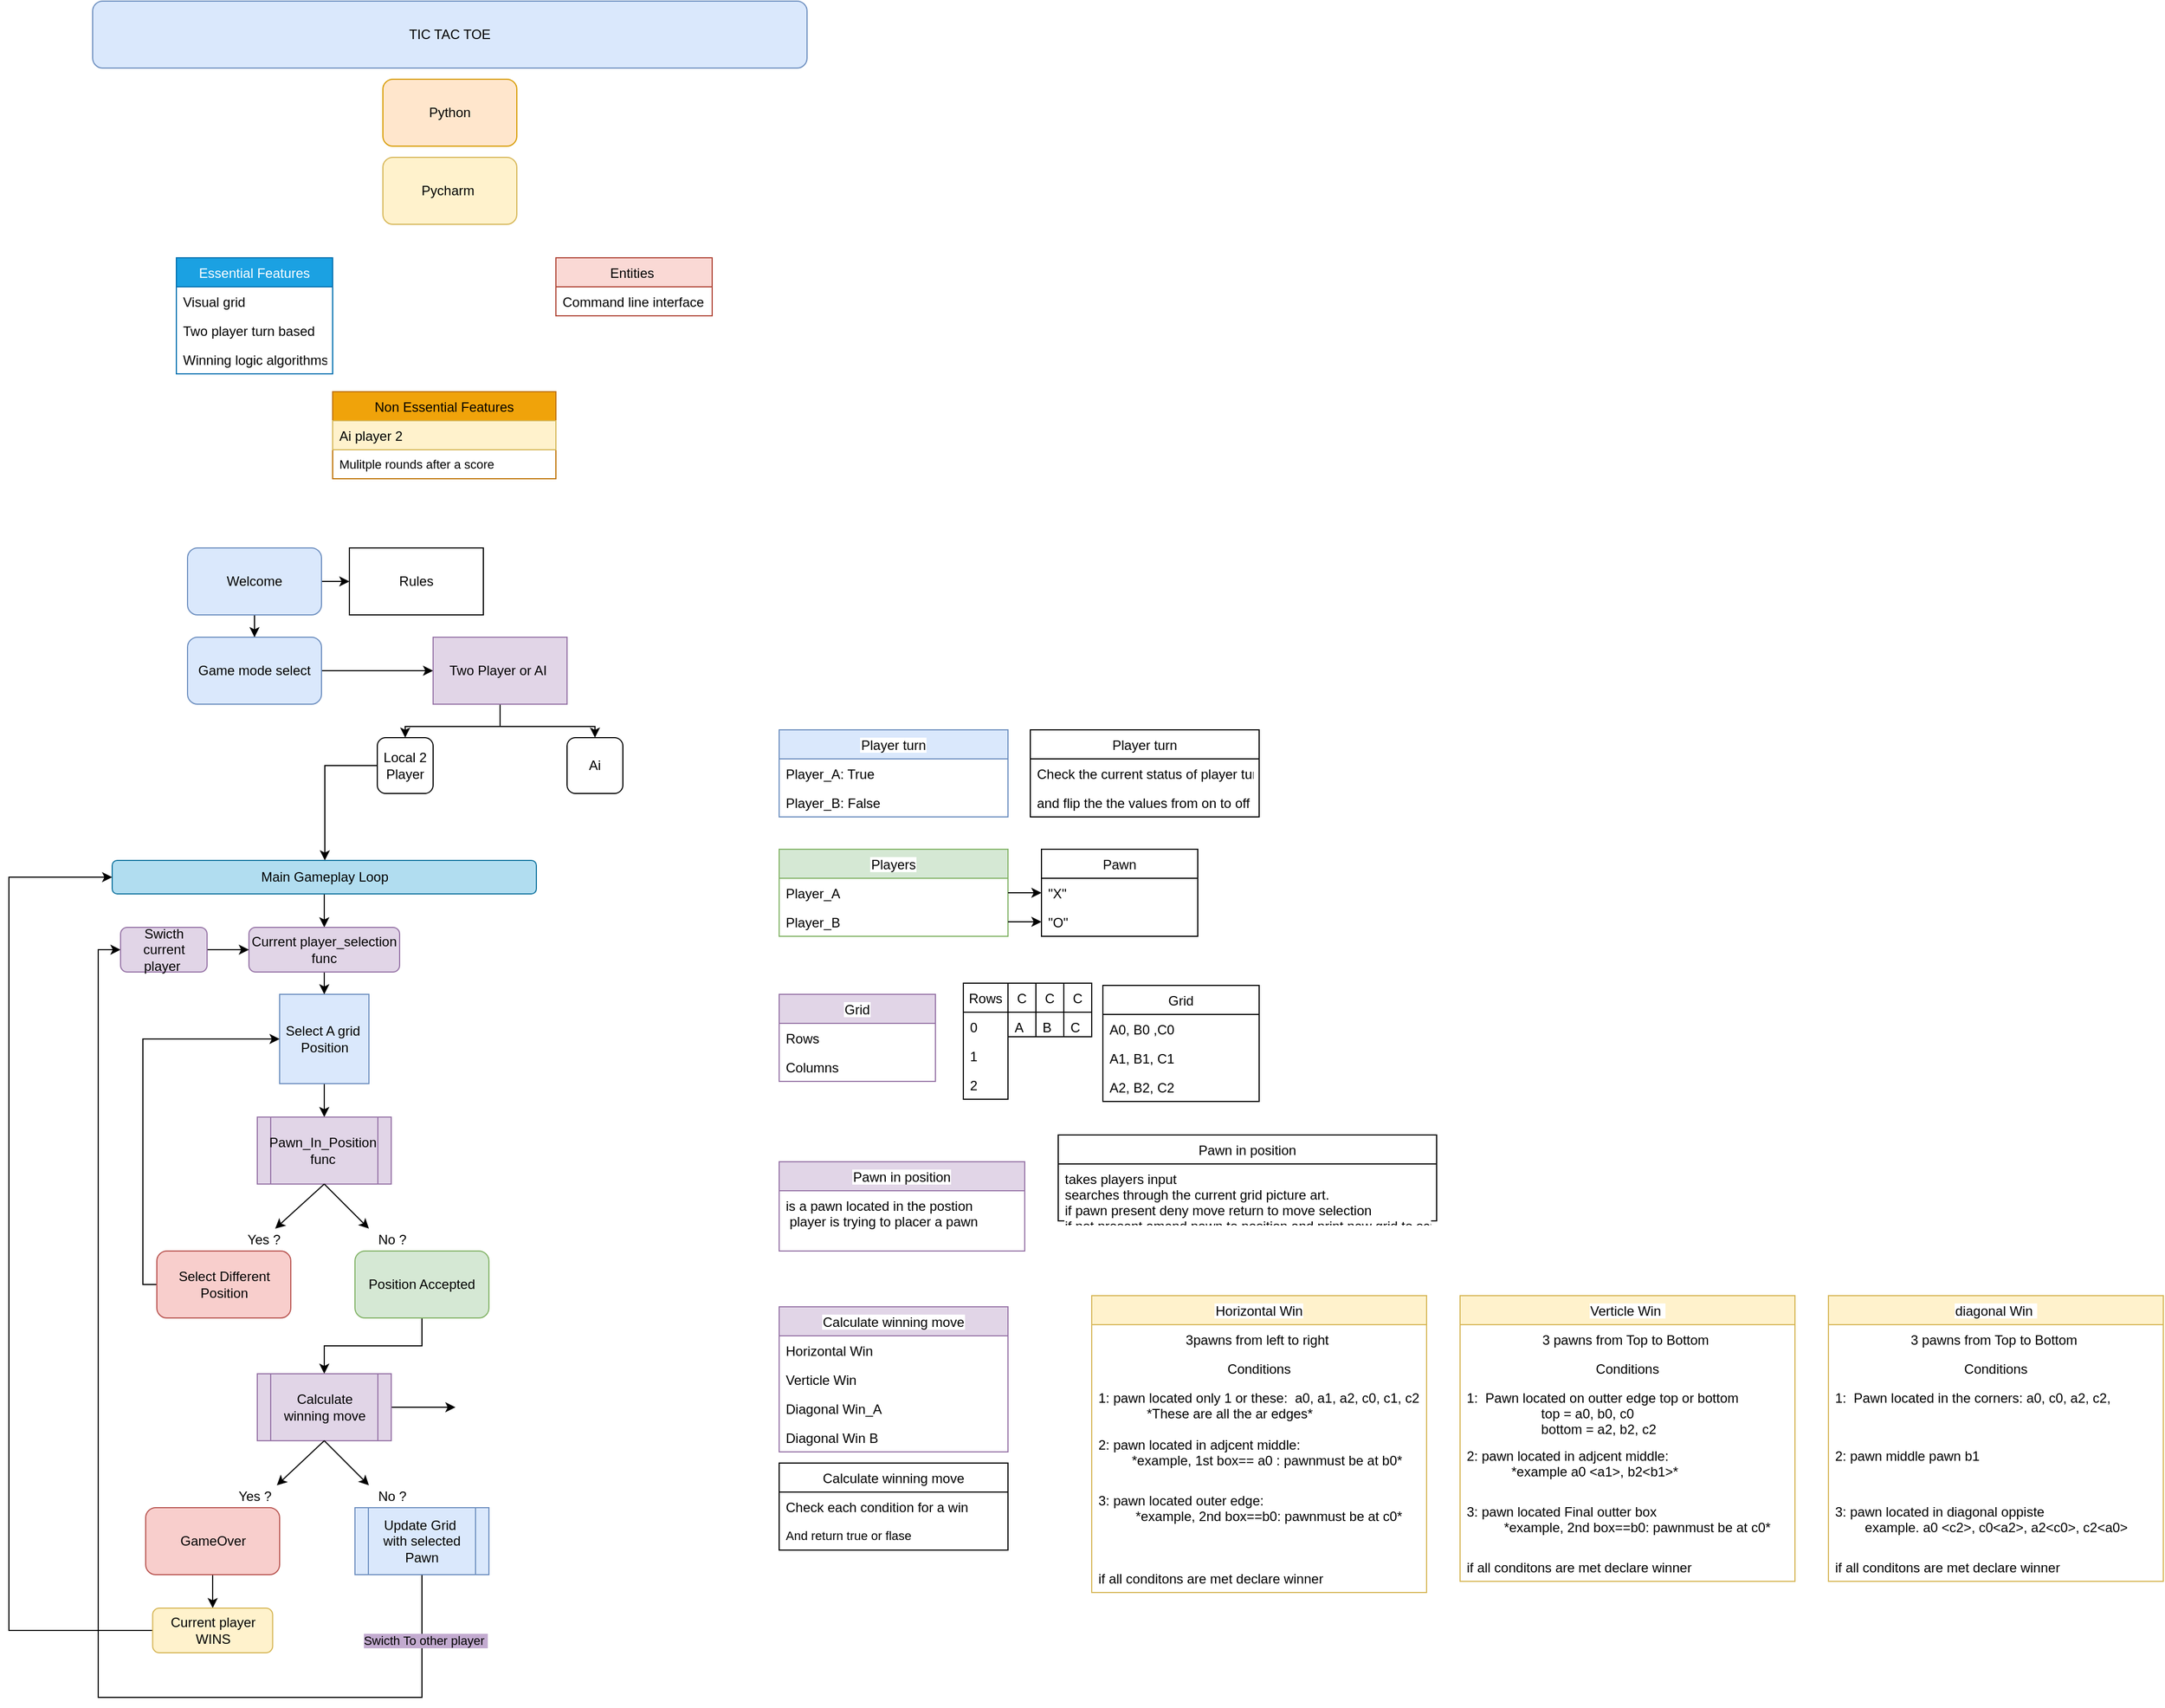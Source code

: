 <mxfile version="15.2.5" type="device"><diagram id="BJKGVLFKEWLdJYAg8qBU" name="Page-1"><mxGraphModel dx="1322" dy="790" grid="1" gridSize="11" guides="1" tooltips="1" connect="1" arrows="1" fold="1" page="1" pageScale="1" pageWidth="850" pageHeight="1100" math="0" shadow="0"><root><mxCell id="0"/><mxCell id="1" parent="0"/><mxCell id="srUvxH4LBiuDqxivQmjD-2" value="TIC TAC TOE" style="rounded=1;whiteSpace=wrap;html=1;fillColor=#dae8fc;strokeColor=#6c8ebf;" vertex="1" parent="1"><mxGeometry x="105" y="40" width="640" height="60" as="geometry"/></mxCell><mxCell id="srUvxH4LBiuDqxivQmjD-3" value="Python" style="rounded=1;whiteSpace=wrap;html=1;fillColor=#ffe6cc;strokeColor=#d79b00;" vertex="1" parent="1"><mxGeometry x="365" y="110" width="120" height="60" as="geometry"/></mxCell><mxCell id="srUvxH4LBiuDqxivQmjD-4" value="Pycharm&amp;nbsp;" style="rounded=1;whiteSpace=wrap;html=1;fillColor=#fff2cc;strokeColor=#d6b656;" vertex="1" parent="1"><mxGeometry x="365" y="180" width="120" height="60" as="geometry"/></mxCell><mxCell id="srUvxH4LBiuDqxivQmjD-5" value="Essential Features" style="swimlane;fontStyle=0;childLayout=stackLayout;horizontal=1;startSize=26;horizontalStack=0;resizeParent=1;resizeParentMax=0;resizeLast=0;collapsible=1;marginBottom=0;fillColor=#1ba1e2;strokeColor=#006EAF;fontColor=#ffffff;" vertex="1" parent="1"><mxGeometry x="180" y="270" width="140" height="104" as="geometry"/></mxCell><mxCell id="srUvxH4LBiuDqxivQmjD-6" value="Visual grid " style="text;align=left;verticalAlign=top;spacingLeft=4;spacingRight=4;overflow=hidden;rotatable=0;points=[[0,0.5],[1,0.5]];portConstraint=eastwest;" vertex="1" parent="srUvxH4LBiuDqxivQmjD-5"><mxGeometry y="26" width="140" height="26" as="geometry"/></mxCell><mxCell id="srUvxH4LBiuDqxivQmjD-7" value="Two player turn based &#10;" style="text;align=left;verticalAlign=top;spacingLeft=4;spacingRight=4;overflow=hidden;rotatable=0;points=[[0,0.5],[1,0.5]];portConstraint=eastwest;" vertex="1" parent="srUvxH4LBiuDqxivQmjD-5"><mxGeometry y="52" width="140" height="26" as="geometry"/></mxCell><mxCell id="srUvxH4LBiuDqxivQmjD-8" value="Winning logic algorithms " style="text;align=left;verticalAlign=top;spacingLeft=4;spacingRight=4;overflow=hidden;rotatable=0;points=[[0,0.5],[1,0.5]];portConstraint=eastwest;" vertex="1" parent="srUvxH4LBiuDqxivQmjD-5"><mxGeometry y="78" width="140" height="26" as="geometry"/></mxCell><mxCell id="srUvxH4LBiuDqxivQmjD-9" value="Entities " style="swimlane;fontStyle=0;childLayout=stackLayout;horizontal=1;startSize=26;horizontalStack=0;resizeParent=1;resizeParentMax=0;resizeLast=0;collapsible=1;marginBottom=0;fillColor=#fad9d5;strokeColor=#ae4132;" vertex="1" parent="1"><mxGeometry x="520" y="270" width="140" height="52" as="geometry"/></mxCell><mxCell id="srUvxH4LBiuDqxivQmjD-10" value="Command line interface" style="text;align=left;verticalAlign=top;spacingLeft=4;spacingRight=4;overflow=hidden;rotatable=0;points=[[0,0.5],[1,0.5]];portConstraint=eastwest;" vertex="1" parent="srUvxH4LBiuDqxivQmjD-9"><mxGeometry y="26" width="140" height="26" as="geometry"/></mxCell><mxCell id="srUvxH4LBiuDqxivQmjD-13" value="Non Essential Features" style="swimlane;fontStyle=0;childLayout=stackLayout;horizontal=1;startSize=26;horizontalStack=0;resizeParent=1;resizeParentMax=0;resizeLast=0;collapsible=1;marginBottom=0;fillColor=#f0a30a;strokeColor=#BD7000;fontColor=#000000;" vertex="1" parent="1"><mxGeometry x="320" y="390" width="200" height="78" as="geometry"/></mxCell><mxCell id="srUvxH4LBiuDqxivQmjD-14" value="Ai player 2" style="text;strokeColor=#d6b656;fillColor=#fff2cc;align=left;verticalAlign=top;spacingLeft=4;spacingRight=4;overflow=hidden;rotatable=0;points=[[0,0.5],[1,0.5]];portConstraint=eastwest;" vertex="1" parent="srUvxH4LBiuDqxivQmjD-13"><mxGeometry y="26" width="200" height="26" as="geometry"/></mxCell><mxCell id="srUvxH4LBiuDqxivQmjD-171" value="Mulitple rounds after a score " style="text;strokeColor=none;fillColor=none;align=left;verticalAlign=top;spacingLeft=4;spacingRight=4;overflow=hidden;rotatable=0;points=[[0,0.5],[1,0.5]];portConstraint=eastwest;labelBackgroundColor=#FFFFFF;fontSize=11;" vertex="1" parent="srUvxH4LBiuDqxivQmjD-13"><mxGeometry y="52" width="200" height="26" as="geometry"/></mxCell><mxCell id="srUvxH4LBiuDqxivQmjD-21" style="edgeStyle=orthogonalEdgeStyle;rounded=0;orthogonalLoop=1;jettySize=auto;html=1;exitX=1;exitY=0.5;exitDx=0;exitDy=0;" edge="1" parent="1" source="srUvxH4LBiuDqxivQmjD-17" target="srUvxH4LBiuDqxivQmjD-20"><mxGeometry relative="1" as="geometry"/></mxCell><mxCell id="srUvxH4LBiuDqxivQmjD-25" style="edgeStyle=orthogonalEdgeStyle;rounded=0;orthogonalLoop=1;jettySize=auto;html=1;entryX=0.5;entryY=0;entryDx=0;entryDy=0;" edge="1" parent="1" source="srUvxH4LBiuDqxivQmjD-17" target="srUvxH4LBiuDqxivQmjD-22"><mxGeometry relative="1" as="geometry"/></mxCell><mxCell id="srUvxH4LBiuDqxivQmjD-17" value="Welcome" style="rounded=1;whiteSpace=wrap;html=1;fillColor=#dae8fc;strokeColor=#6c8ebf;" vertex="1" parent="1"><mxGeometry x="190" y="530" width="120" height="60" as="geometry"/></mxCell><mxCell id="srUvxH4LBiuDqxivQmjD-20" value="Rules" style="rounded=0;whiteSpace=wrap;html=1;" vertex="1" parent="1"><mxGeometry x="335" y="530" width="120" height="60" as="geometry"/></mxCell><mxCell id="srUvxH4LBiuDqxivQmjD-24" style="edgeStyle=orthogonalEdgeStyle;rounded=0;orthogonalLoop=1;jettySize=auto;html=1;exitX=1;exitY=0.5;exitDx=0;exitDy=0;entryX=0;entryY=0.5;entryDx=0;entryDy=0;" edge="1" parent="1" source="srUvxH4LBiuDqxivQmjD-22" target="srUvxH4LBiuDqxivQmjD-23"><mxGeometry relative="1" as="geometry"/></mxCell><mxCell id="srUvxH4LBiuDqxivQmjD-22" value="Game mode select" style="rounded=1;whiteSpace=wrap;html=1;fillColor=#dae8fc;strokeColor=#6c8ebf;" vertex="1" parent="1"><mxGeometry x="190" y="610" width="120" height="60" as="geometry"/></mxCell><mxCell id="srUvxH4LBiuDqxivQmjD-38" style="edgeStyle=orthogonalEdgeStyle;rounded=0;orthogonalLoop=1;jettySize=auto;html=1;" edge="1" parent="1" source="srUvxH4LBiuDqxivQmjD-23" target="srUvxH4LBiuDqxivQmjD-37"><mxGeometry relative="1" as="geometry"><Array as="points"><mxPoint x="470" y="690"/><mxPoint x="385" y="690"/></Array></mxGeometry></mxCell><mxCell id="srUvxH4LBiuDqxivQmjD-39" style="edgeStyle=orthogonalEdgeStyle;rounded=0;orthogonalLoop=1;jettySize=auto;html=1;exitX=0.5;exitY=1;exitDx=0;exitDy=0;entryX=0.5;entryY=0;entryDx=0;entryDy=0;" edge="1" parent="1" source="srUvxH4LBiuDqxivQmjD-23" target="srUvxH4LBiuDqxivQmjD-32"><mxGeometry relative="1" as="geometry"><Array as="points"><mxPoint x="470" y="690"/><mxPoint x="555" y="690"/></Array></mxGeometry></mxCell><mxCell id="srUvxH4LBiuDqxivQmjD-23" value="Two Player or AI&amp;nbsp;" style="rounded=0;whiteSpace=wrap;html=1;fillColor=#e1d5e7;strokeColor=#9673a6;" vertex="1" parent="1"><mxGeometry x="410" y="610" width="120" height="60" as="geometry"/></mxCell><mxCell id="srUvxH4LBiuDqxivQmjD-32" value="Ai" style="rounded=1;whiteSpace=wrap;html=1;" vertex="1" parent="1"><mxGeometry x="530" y="700" width="50" height="50" as="geometry"/></mxCell><mxCell id="srUvxH4LBiuDqxivQmjD-74" style="edgeStyle=orthogonalEdgeStyle;rounded=0;orthogonalLoop=1;jettySize=auto;html=1;" edge="1" parent="1" source="srUvxH4LBiuDqxivQmjD-37" target="srUvxH4LBiuDqxivQmjD-41"><mxGeometry relative="1" as="geometry"><Array as="points"><mxPoint x="313" y="725"/></Array></mxGeometry></mxCell><mxCell id="srUvxH4LBiuDqxivQmjD-37" value="Local 2 Player" style="rounded=1;whiteSpace=wrap;html=1;" vertex="1" parent="1"><mxGeometry x="360" y="700" width="50" height="50" as="geometry"/></mxCell><mxCell id="srUvxH4LBiuDqxivQmjD-67" style="edgeStyle=orthogonalEdgeStyle;rounded=0;orthogonalLoop=1;jettySize=auto;html=1;" edge="1" parent="1" source="srUvxH4LBiuDqxivQmjD-41" target="srUvxH4LBiuDqxivQmjD-42"><mxGeometry relative="1" as="geometry"/></mxCell><mxCell id="srUvxH4LBiuDqxivQmjD-41" value="Main Gameplay Loop" style="rounded=1;whiteSpace=wrap;html=1;fillColor=#b1ddf0;strokeColor=#10739e;" vertex="1" parent="1"><mxGeometry x="122.5" y="810" width="380" height="30" as="geometry"/></mxCell><mxCell id="srUvxH4LBiuDqxivQmjD-44" style="edgeStyle=orthogonalEdgeStyle;rounded=0;orthogonalLoop=1;jettySize=auto;html=1;" edge="1" parent="1" source="srUvxH4LBiuDqxivQmjD-42" target="srUvxH4LBiuDqxivQmjD-43"><mxGeometry relative="1" as="geometry"/></mxCell><mxCell id="srUvxH4LBiuDqxivQmjD-42" value="Current player_selection&lt;br&gt;func" style="rounded=1;whiteSpace=wrap;html=1;fillColor=#e1d5e7;strokeColor=#9673a6;" vertex="1" parent="1"><mxGeometry x="245" y="870" width="135" height="40" as="geometry"/></mxCell><mxCell id="srUvxH4LBiuDqxivQmjD-52" style="edgeStyle=orthogonalEdgeStyle;rounded=0;orthogonalLoop=1;jettySize=auto;html=1;" edge="1" parent="1" source="srUvxH4LBiuDqxivQmjD-43" target="srUvxH4LBiuDqxivQmjD-45"><mxGeometry relative="1" as="geometry"/></mxCell><mxCell id="srUvxH4LBiuDqxivQmjD-43" value="Select A grid&amp;nbsp;&lt;br&gt;Position" style="whiteSpace=wrap;html=1;aspect=fixed;fillColor=#dae8fc;strokeColor=#6c8ebf;" vertex="1" parent="1"><mxGeometry x="272.5" y="930" width="80" height="80" as="geometry"/></mxCell><mxCell id="srUvxH4LBiuDqxivQmjD-45" value="Pawn_In_Position&amp;nbsp;&lt;br&gt;func&amp;nbsp;" style="shape=process;whiteSpace=wrap;html=1;backgroundOutline=1;fillColor=#e1d5e7;strokeColor=#9673a6;" vertex="1" parent="1"><mxGeometry x="252.5" y="1040" width="120" height="60" as="geometry"/></mxCell><mxCell id="srUvxH4LBiuDqxivQmjD-47" value="" style="endArrow=classic;html=1;exitX=0.5;exitY=1;exitDx=0;exitDy=0;" edge="1" parent="1" source="srUvxH4LBiuDqxivQmjD-45" target="srUvxH4LBiuDqxivQmjD-48"><mxGeometry width="50" height="50" relative="1" as="geometry"><mxPoint x="302.5" y="1130" as="sourcePoint"/><mxPoint x="232.5" y="1200" as="targetPoint"/></mxGeometry></mxCell><mxCell id="srUvxH4LBiuDqxivQmjD-48" value="Yes ?" style="text;html=1;align=center;verticalAlign=middle;resizable=0;points=[];autosize=1;strokeColor=none;fillColor=none;" vertex="1" parent="1"><mxGeometry x="232.5" y="1140" width="50" height="20" as="geometry"/></mxCell><mxCell id="srUvxH4LBiuDqxivQmjD-50" value="" style="endArrow=classic;html=1;exitX=0.5;exitY=1;exitDx=0;exitDy=0;" edge="1" parent="1" source="srUvxH4LBiuDqxivQmjD-45"><mxGeometry width="50" height="50" relative="1" as="geometry"><mxPoint x="322.5" y="1110" as="sourcePoint"/><mxPoint x="352.5" y="1140" as="targetPoint"/></mxGeometry></mxCell><mxCell id="srUvxH4LBiuDqxivQmjD-51" value="No ?" style="text;html=1;align=center;verticalAlign=middle;resizable=0;points=[];autosize=1;strokeColor=none;fillColor=none;" vertex="1" parent="1"><mxGeometry x="352.5" y="1140" width="40" height="20" as="geometry"/></mxCell><mxCell id="srUvxH4LBiuDqxivQmjD-54" style="edgeStyle=orthogonalEdgeStyle;rounded=0;orthogonalLoop=1;jettySize=auto;html=1;entryX=0;entryY=0.5;entryDx=0;entryDy=0;" edge="1" parent="1" source="srUvxH4LBiuDqxivQmjD-53" target="srUvxH4LBiuDqxivQmjD-43"><mxGeometry relative="1" as="geometry"><Array as="points"><mxPoint x="150" y="1190"/><mxPoint x="150" y="970"/></Array></mxGeometry></mxCell><mxCell id="srUvxH4LBiuDqxivQmjD-53" value="Select Different&lt;br&gt;Position" style="rounded=1;whiteSpace=wrap;html=1;fillColor=#f8cecc;strokeColor=#b85450;" vertex="1" parent="1"><mxGeometry x="162.5" y="1160" width="120" height="60" as="geometry"/></mxCell><mxCell id="srUvxH4LBiuDqxivQmjD-57" style="edgeStyle=orthogonalEdgeStyle;rounded=0;orthogonalLoop=1;jettySize=auto;html=1;" edge="1" parent="1" source="srUvxH4LBiuDqxivQmjD-55" target="srUvxH4LBiuDqxivQmjD-56"><mxGeometry relative="1" as="geometry"/></mxCell><mxCell id="srUvxH4LBiuDqxivQmjD-55" value="Position Accepted" style="rounded=1;whiteSpace=wrap;html=1;fillColor=#d5e8d4;strokeColor=#82b366;" vertex="1" parent="1"><mxGeometry x="340" y="1160" width="120" height="60" as="geometry"/></mxCell><mxCell id="srUvxH4LBiuDqxivQmjD-79" style="edgeStyle=orthogonalEdgeStyle;rounded=0;orthogonalLoop=1;jettySize=auto;html=1;entryX=0;entryY=0.5;entryDx=0;entryDy=0;" edge="1" parent="1" source="srUvxH4LBiuDqxivQmjD-56"><mxGeometry relative="1" as="geometry"><mxPoint x="430" y="1300" as="targetPoint"/></mxGeometry></mxCell><mxCell id="srUvxH4LBiuDqxivQmjD-56" value="Calculate winning move" style="shape=process;whiteSpace=wrap;html=1;backgroundOutline=1;fillColor=#e1d5e7;strokeColor=#9673a6;" vertex="1" parent="1"><mxGeometry x="252.5" y="1270" width="120" height="60" as="geometry"/></mxCell><mxCell id="srUvxH4LBiuDqxivQmjD-58" value="" style="endArrow=classic;html=1;exitX=0.5;exitY=1;exitDx=0;exitDy=0;" edge="1" parent="1" source="srUvxH4LBiuDqxivQmjD-56"><mxGeometry width="50" height="50" relative="1" as="geometry"><mxPoint x="282.5" y="1360" as="sourcePoint"/><mxPoint x="270" y="1370" as="targetPoint"/></mxGeometry></mxCell><mxCell id="srUvxH4LBiuDqxivQmjD-60" value="Yes ?" style="text;html=1;align=center;verticalAlign=middle;resizable=0;points=[];autosize=1;strokeColor=none;fillColor=none;" vertex="1" parent="1"><mxGeometry x="225" y="1370" width="50" height="20" as="geometry"/></mxCell><mxCell id="srUvxH4LBiuDqxivQmjD-61" value="" style="endArrow=classic;html=1;exitX=0.5;exitY=1;exitDx=0;exitDy=0;" edge="1" parent="1" source="srUvxH4LBiuDqxivQmjD-56"><mxGeometry width="50" height="50" relative="1" as="geometry"><mxPoint x="312.5" y="1330" as="sourcePoint"/><mxPoint x="352.5" y="1370" as="targetPoint"/></mxGeometry></mxCell><mxCell id="srUvxH4LBiuDqxivQmjD-62" value="No ?" style="text;html=1;align=center;verticalAlign=middle;resizable=0;points=[];autosize=1;strokeColor=none;fillColor=none;" vertex="1" parent="1"><mxGeometry x="352.5" y="1370" width="40" height="20" as="geometry"/></mxCell><mxCell id="srUvxH4LBiuDqxivQmjD-65" style="edgeStyle=orthogonalEdgeStyle;rounded=0;orthogonalLoop=1;jettySize=auto;html=1;" edge="1" parent="1" source="srUvxH4LBiuDqxivQmjD-63" target="srUvxH4LBiuDqxivQmjD-64"><mxGeometry relative="1" as="geometry"/></mxCell><mxCell id="srUvxH4LBiuDqxivQmjD-63" value="GameOver" style="rounded=1;whiteSpace=wrap;html=1;fillColor=#f8cecc;strokeColor=#b85450;" vertex="1" parent="1"><mxGeometry x="152.5" y="1390" width="120" height="60" as="geometry"/></mxCell><mxCell id="srUvxH4LBiuDqxivQmjD-66" style="edgeStyle=orthogonalEdgeStyle;rounded=0;orthogonalLoop=1;jettySize=auto;html=1;entryX=0;entryY=0.5;entryDx=0;entryDy=0;" edge="1" parent="1" source="srUvxH4LBiuDqxivQmjD-64" target="srUvxH4LBiuDqxivQmjD-41"><mxGeometry relative="1" as="geometry"><Array as="points"><mxPoint x="30" y="1500"/><mxPoint x="30" y="825"/></Array></mxGeometry></mxCell><mxCell id="srUvxH4LBiuDqxivQmjD-64" value="Current player WINS" style="rounded=1;whiteSpace=wrap;html=1;fillColor=#fff2cc;strokeColor=#d6b656;" vertex="1" parent="1"><mxGeometry x="158.75" y="1480" width="107.5" height="40" as="geometry"/></mxCell><mxCell id="srUvxH4LBiuDqxivQmjD-70" style="edgeStyle=orthogonalEdgeStyle;rounded=0;orthogonalLoop=1;jettySize=auto;html=1;" edge="1" parent="1" source="srUvxH4LBiuDqxivQmjD-69" target="srUvxH4LBiuDqxivQmjD-71"><mxGeometry relative="1" as="geometry"><mxPoint x="370" y="1642" as="targetPoint"/><Array as="points"><mxPoint x="400" y="1560"/><mxPoint x="110" y="1560"/><mxPoint x="110" y="890"/></Array></mxGeometry></mxCell><mxCell id="srUvxH4LBiuDqxivQmjD-73" value="Swicth To other player&amp;nbsp;" style="edgeLabel;html=1;align=center;verticalAlign=middle;resizable=0;points=[];labelBackgroundColor=#C3ABD0;" vertex="1" connectable="0" parent="srUvxH4LBiuDqxivQmjD-70"><mxGeometry x="-0.892" y="3" relative="1" as="geometry"><mxPoint as="offset"/></mxGeometry></mxCell><mxCell id="srUvxH4LBiuDqxivQmjD-69" value="Update Grid&amp;nbsp;&lt;br&gt;with selected Pawn" style="shape=process;whiteSpace=wrap;html=1;backgroundOutline=1;fillColor=#dae8fc;strokeColor=#6c8ebf;" vertex="1" parent="1"><mxGeometry x="340" y="1390" width="120" height="60" as="geometry"/></mxCell><mxCell id="srUvxH4LBiuDqxivQmjD-72" style="edgeStyle=orthogonalEdgeStyle;rounded=0;orthogonalLoop=1;jettySize=auto;html=1;entryX=0;entryY=0.5;entryDx=0;entryDy=0;" edge="1" parent="1" source="srUvxH4LBiuDqxivQmjD-71" target="srUvxH4LBiuDqxivQmjD-42"><mxGeometry relative="1" as="geometry"/></mxCell><mxCell id="srUvxH4LBiuDqxivQmjD-71" value="Swicth current player&amp;nbsp;" style="rounded=1;whiteSpace=wrap;html=1;fillColor=#e1d5e7;strokeColor=#9673a6;" vertex="1" parent="1"><mxGeometry x="130" y="870" width="77.5" height="40" as="geometry"/></mxCell><mxCell id="srUvxH4LBiuDqxivQmjD-80" value="Calculate winning move" style="swimlane;fontStyle=0;childLayout=stackLayout;horizontal=1;startSize=26;horizontalStack=0;resizeParent=1;resizeParentMax=0;resizeLast=0;collapsible=1;marginBottom=0;labelBackgroundColor=#FFFFFF;fillColor=#e1d5e7;strokeColor=#9673a6;" vertex="1" parent="1"><mxGeometry x="720" y="1210" width="205" height="130" as="geometry"><mxRectangle x="745" y="1220" width="160" height="26" as="alternateBounds"/></mxGeometry></mxCell><mxCell id="srUvxH4LBiuDqxivQmjD-81" value="Horizontal Win" style="text;strokeColor=none;fillColor=none;align=left;verticalAlign=top;spacingLeft=4;spacingRight=4;overflow=hidden;rotatable=0;points=[[0,0.5],[1,0.5]];portConstraint=eastwest;" vertex="1" parent="srUvxH4LBiuDqxivQmjD-80"><mxGeometry y="26" width="205" height="26" as="geometry"/></mxCell><mxCell id="srUvxH4LBiuDqxivQmjD-82" value="Verticle Win    &#10;&#10;" style="text;strokeColor=none;fillColor=none;align=left;verticalAlign=top;spacingLeft=4;spacingRight=4;overflow=hidden;rotatable=0;points=[[0,0.5],[1,0.5]];portConstraint=eastwest;" vertex="1" parent="srUvxH4LBiuDqxivQmjD-80"><mxGeometry y="52" width="205" height="26" as="geometry"/></mxCell><mxCell id="srUvxH4LBiuDqxivQmjD-83" value="Diagonal Win_A" style="text;strokeColor=none;fillColor=none;align=left;verticalAlign=top;spacingLeft=4;spacingRight=4;overflow=hidden;rotatable=0;points=[[0,0.5],[1,0.5]];portConstraint=eastwest;" vertex="1" parent="srUvxH4LBiuDqxivQmjD-80"><mxGeometry y="78" width="205" height="26" as="geometry"/></mxCell><mxCell id="srUvxH4LBiuDqxivQmjD-85" value="Diagonal Win B " style="text;strokeColor=none;fillColor=none;align=left;verticalAlign=top;spacingLeft=4;spacingRight=4;overflow=hidden;rotatable=0;points=[[0,0.5],[1,0.5]];portConstraint=eastwest;labelBackgroundColor=#FFFFFF;" vertex="1" parent="srUvxH4LBiuDqxivQmjD-80"><mxGeometry y="104" width="205" height="26" as="geometry"/></mxCell><mxCell id="srUvxH4LBiuDqxivQmjD-86" value="Pawn in position" style="swimlane;fontStyle=0;childLayout=stackLayout;horizontal=1;startSize=26;horizontalStack=0;resizeParent=1;resizeParentMax=0;resizeLast=0;collapsible=1;marginBottom=0;labelBackgroundColor=#FFFFFF;fillColor=#e1d5e7;strokeColor=#9673a6;" vertex="1" parent="1"><mxGeometry x="720" y="1080" width="220" height="80" as="geometry"><mxRectangle x="745" y="1220" width="160" height="26" as="alternateBounds"/></mxGeometry></mxCell><mxCell id="srUvxH4LBiuDqxivQmjD-156" value="is a pawn located in the postion&#10; player is trying to placer a pawn" style="text;strokeColor=none;fillColor=none;align=left;verticalAlign=top;spacingLeft=4;spacingRight=4;overflow=hidden;rotatable=0;points=[[0,0.5],[1,0.5]];portConstraint=eastwest;labelBackgroundColor=#FFFFFF;" vertex="1" parent="srUvxH4LBiuDqxivQmjD-86"><mxGeometry y="26" width="220" height="54" as="geometry"/></mxCell><mxCell id="srUvxH4LBiuDqxivQmjD-91" value="Players" style="swimlane;fontStyle=0;childLayout=stackLayout;horizontal=1;startSize=26;horizontalStack=0;resizeParent=1;resizeParentMax=0;resizeLast=0;collapsible=1;marginBottom=0;labelBackgroundColor=#FFFFFF;fillColor=#d5e8d4;strokeColor=#82b366;" vertex="1" parent="1"><mxGeometry x="720" y="800" width="205" height="78" as="geometry"><mxRectangle x="745" y="1220" width="160" height="26" as="alternateBounds"/></mxGeometry></mxCell><mxCell id="srUvxH4LBiuDqxivQmjD-92" value="Player_A" style="text;strokeColor=none;fillColor=none;align=left;verticalAlign=top;spacingLeft=4;spacingRight=4;overflow=hidden;rotatable=0;points=[[0,0.5],[1,0.5]];portConstraint=eastwest;" vertex="1" parent="srUvxH4LBiuDqxivQmjD-91"><mxGeometry y="26" width="205" height="26" as="geometry"/></mxCell><mxCell id="srUvxH4LBiuDqxivQmjD-93" value="Player_B" style="text;strokeColor=none;fillColor=none;align=left;verticalAlign=top;spacingLeft=4;spacingRight=4;overflow=hidden;rotatable=0;points=[[0,0.5],[1,0.5]];portConstraint=eastwest;labelBackgroundColor=#FFFFFF;" vertex="1" parent="srUvxH4LBiuDqxivQmjD-91"><mxGeometry y="52" width="205" height="26" as="geometry"/></mxCell><mxCell id="srUvxH4LBiuDqxivQmjD-95" value="Pawn" style="swimlane;fontStyle=0;childLayout=stackLayout;horizontal=1;startSize=26;horizontalStack=0;resizeParent=1;resizeParentMax=0;resizeLast=0;collapsible=1;marginBottom=0;labelBackgroundColor=#FFFFFF;" vertex="1" parent="1"><mxGeometry x="955" y="800" width="140" height="78" as="geometry"/></mxCell><mxCell id="srUvxH4LBiuDqxivQmjD-96" value="&quot;X&quot;" style="text;strokeColor=none;fillColor=none;align=left;verticalAlign=top;spacingLeft=4;spacingRight=4;overflow=hidden;rotatable=0;points=[[0,0.5],[1,0.5]];portConstraint=eastwest;" vertex="1" parent="srUvxH4LBiuDqxivQmjD-95"><mxGeometry y="26" width="140" height="26" as="geometry"/></mxCell><mxCell id="srUvxH4LBiuDqxivQmjD-97" value="&quot;O&quot;" style="text;strokeColor=none;fillColor=none;align=left;verticalAlign=top;spacingLeft=4;spacingRight=4;overflow=hidden;rotatable=0;points=[[0,0.5],[1,0.5]];portConstraint=eastwest;" vertex="1" parent="srUvxH4LBiuDqxivQmjD-95"><mxGeometry y="52" width="140" height="26" as="geometry"/></mxCell><mxCell id="srUvxH4LBiuDqxivQmjD-99" style="edgeStyle=orthogonalEdgeStyle;rounded=0;orthogonalLoop=1;jettySize=auto;html=1;exitX=1;exitY=0.5;exitDx=0;exitDy=0;entryX=0;entryY=0.5;entryDx=0;entryDy=0;" edge="1" parent="1" source="srUvxH4LBiuDqxivQmjD-92" target="srUvxH4LBiuDqxivQmjD-96"><mxGeometry relative="1" as="geometry"/></mxCell><mxCell id="srUvxH4LBiuDqxivQmjD-100" style="edgeStyle=orthogonalEdgeStyle;rounded=0;orthogonalLoop=1;jettySize=auto;html=1;exitX=1;exitY=0.5;exitDx=0;exitDy=0;" edge="1" parent="1" source="srUvxH4LBiuDqxivQmjD-93" target="srUvxH4LBiuDqxivQmjD-97"><mxGeometry relative="1" as="geometry"/></mxCell><mxCell id="srUvxH4LBiuDqxivQmjD-102" value="Grid" style="swimlane;fontStyle=0;childLayout=stackLayout;horizontal=1;startSize=26;horizontalStack=0;resizeParent=1;resizeParentMax=0;resizeLast=0;collapsible=1;marginBottom=0;labelBackgroundColor=#FFFFFF;fillColor=#e1d5e7;strokeColor=#9673a6;" vertex="1" parent="1"><mxGeometry x="720" y="930" width="140" height="78" as="geometry"/></mxCell><mxCell id="srUvxH4LBiuDqxivQmjD-103" value="Rows" style="text;strokeColor=none;fillColor=none;align=left;verticalAlign=top;spacingLeft=4;spacingRight=4;overflow=hidden;rotatable=0;points=[[0,0.5],[1,0.5]];portConstraint=eastwest;" vertex="1" parent="srUvxH4LBiuDqxivQmjD-102"><mxGeometry y="26" width="140" height="26" as="geometry"/></mxCell><mxCell id="srUvxH4LBiuDqxivQmjD-104" value="Columns " style="text;strokeColor=none;fillColor=none;align=left;verticalAlign=top;spacingLeft=4;spacingRight=4;overflow=hidden;rotatable=0;points=[[0,0.5],[1,0.5]];portConstraint=eastwest;" vertex="1" parent="srUvxH4LBiuDqxivQmjD-102"><mxGeometry y="52" width="140" height="26" as="geometry"/></mxCell><mxCell id="srUvxH4LBiuDqxivQmjD-106" value="C" style="swimlane;fontStyle=0;childLayout=stackLayout;horizontal=1;startSize=26;horizontalStack=0;resizeParent=1;resizeParentMax=0;resizeLast=0;collapsible=1;marginBottom=0;labelBackgroundColor=#FFFFFF;" vertex="1" parent="1"><mxGeometry x="925" y="920" width="25" height="48" as="geometry"/></mxCell><mxCell id="srUvxH4LBiuDqxivQmjD-107" value="A" style="text;strokeColor=none;fillColor=none;align=left;verticalAlign=top;spacingLeft=4;spacingRight=4;overflow=hidden;rotatable=0;points=[[0,0.5],[1,0.5]];portConstraint=eastwest;" vertex="1" parent="srUvxH4LBiuDqxivQmjD-106"><mxGeometry y="26" width="25" height="22" as="geometry"/></mxCell><mxCell id="srUvxH4LBiuDqxivQmjD-109" value="Rows" style="swimlane;fontStyle=0;childLayout=stackLayout;horizontal=1;startSize=26;horizontalStack=0;resizeParent=1;resizeParentMax=0;resizeLast=0;collapsible=1;marginBottom=0;labelBackgroundColor=#FFFFFF;" vertex="1" parent="1"><mxGeometry x="885" y="920" width="40" height="104" as="geometry"/></mxCell><mxCell id="srUvxH4LBiuDqxivQmjD-110" value="0" style="text;strokeColor=none;fillColor=none;align=left;verticalAlign=top;spacingLeft=4;spacingRight=4;overflow=hidden;rotatable=0;points=[[0,0.5],[1,0.5]];portConstraint=eastwest;" vertex="1" parent="srUvxH4LBiuDqxivQmjD-109"><mxGeometry y="26" width="40" height="26" as="geometry"/></mxCell><mxCell id="srUvxH4LBiuDqxivQmjD-111" value="1" style="text;strokeColor=none;fillColor=none;align=left;verticalAlign=top;spacingLeft=4;spacingRight=4;overflow=hidden;rotatable=0;points=[[0,0.5],[1,0.5]];portConstraint=eastwest;labelBackgroundColor=#FFFFFF;" vertex="1" parent="srUvxH4LBiuDqxivQmjD-109"><mxGeometry y="52" width="40" height="26" as="geometry"/></mxCell><mxCell id="srUvxH4LBiuDqxivQmjD-112" value="2" style="text;strokeColor=none;fillColor=none;align=left;verticalAlign=top;spacingLeft=4;spacingRight=4;overflow=hidden;rotatable=0;points=[[0,0.5],[1,0.5]];portConstraint=eastwest;labelBackgroundColor=#FFFFFF;" vertex="1" parent="srUvxH4LBiuDqxivQmjD-109"><mxGeometry y="78" width="40" height="26" as="geometry"/></mxCell><mxCell id="srUvxH4LBiuDqxivQmjD-120" value="C" style="swimlane;fontStyle=0;childLayout=stackLayout;horizontal=1;startSize=26;horizontalStack=0;resizeParent=1;resizeParentMax=0;resizeLast=0;collapsible=1;marginBottom=0;labelBackgroundColor=#FFFFFF;" vertex="1" parent="1"><mxGeometry x="950" y="920" width="25" height="48" as="geometry"/></mxCell><mxCell id="srUvxH4LBiuDqxivQmjD-121" value="B" style="text;strokeColor=none;fillColor=none;align=left;verticalAlign=top;spacingLeft=4;spacingRight=4;overflow=hidden;rotatable=0;points=[[0,0.5],[1,0.5]];portConstraint=eastwest;" vertex="1" parent="srUvxH4LBiuDqxivQmjD-120"><mxGeometry y="26" width="25" height="22" as="geometry"/></mxCell><mxCell id="srUvxH4LBiuDqxivQmjD-122" value="C" style="swimlane;fontStyle=0;childLayout=stackLayout;horizontal=1;startSize=26;horizontalStack=0;resizeParent=1;resizeParentMax=0;resizeLast=0;collapsible=1;marginBottom=0;labelBackgroundColor=#FFFFFF;" vertex="1" parent="1"><mxGeometry x="975" y="920" width="25" height="48" as="geometry"/></mxCell><mxCell id="srUvxH4LBiuDqxivQmjD-123" value="C" style="text;strokeColor=none;fillColor=none;align=left;verticalAlign=top;spacingLeft=4;spacingRight=4;overflow=hidden;rotatable=0;points=[[0,0.5],[1,0.5]];portConstraint=eastwest;" vertex="1" parent="srUvxH4LBiuDqxivQmjD-122"><mxGeometry y="26" width="25" height="22" as="geometry"/></mxCell><mxCell id="srUvxH4LBiuDqxivQmjD-124" value="Grid" style="swimlane;fontStyle=0;childLayout=stackLayout;horizontal=1;startSize=26;horizontalStack=0;resizeParent=1;resizeParentMax=0;resizeLast=0;collapsible=1;marginBottom=0;labelBackgroundColor=#FFFFFF;" vertex="1" parent="1"><mxGeometry x="1010" y="922" width="140" height="104" as="geometry"/></mxCell><mxCell id="srUvxH4LBiuDqxivQmjD-125" value="A0, B0 ,C0" style="text;strokeColor=none;fillColor=none;align=left;verticalAlign=top;spacingLeft=4;spacingRight=4;overflow=hidden;rotatable=0;points=[[0,0.5],[1,0.5]];portConstraint=eastwest;" vertex="1" parent="srUvxH4LBiuDqxivQmjD-124"><mxGeometry y="26" width="140" height="26" as="geometry"/></mxCell><mxCell id="srUvxH4LBiuDqxivQmjD-126" value="A1, B1, C1" style="text;strokeColor=none;fillColor=none;align=left;verticalAlign=top;spacingLeft=4;spacingRight=4;overflow=hidden;rotatable=0;points=[[0,0.5],[1,0.5]];portConstraint=eastwest;" vertex="1" parent="srUvxH4LBiuDqxivQmjD-124"><mxGeometry y="52" width="140" height="26" as="geometry"/></mxCell><mxCell id="srUvxH4LBiuDqxivQmjD-127" value="A2, B2, C2 " style="text;strokeColor=none;fillColor=none;align=left;verticalAlign=top;spacingLeft=4;spacingRight=4;overflow=hidden;rotatable=0;points=[[0,0.5],[1,0.5]];portConstraint=eastwest;labelBackgroundColor=#FFFFFF;" vertex="1" parent="srUvxH4LBiuDqxivQmjD-124"><mxGeometry y="78" width="140" height="26" as="geometry"/></mxCell><mxCell id="srUvxH4LBiuDqxivQmjD-128" value="Player turn" style="swimlane;fontStyle=0;childLayout=stackLayout;horizontal=1;startSize=26;horizontalStack=0;resizeParent=1;resizeParentMax=0;resizeLast=0;collapsible=1;marginBottom=0;labelBackgroundColor=#FFFFFF;fillColor=#dae8fc;strokeColor=#6c8ebf;" vertex="1" parent="1"><mxGeometry x="720" y="693" width="205" height="78" as="geometry"><mxRectangle x="745" y="1220" width="160" height="26" as="alternateBounds"/></mxGeometry></mxCell><mxCell id="srUvxH4LBiuDqxivQmjD-129" value="Player_A: True" style="text;strokeColor=none;fillColor=none;align=left;verticalAlign=top;spacingLeft=4;spacingRight=4;overflow=hidden;rotatable=0;points=[[0,0.5],[1,0.5]];portConstraint=eastwest;" vertex="1" parent="srUvxH4LBiuDqxivQmjD-128"><mxGeometry y="26" width="205" height="26" as="geometry"/></mxCell><mxCell id="srUvxH4LBiuDqxivQmjD-130" value="Player_B: False" style="text;strokeColor=none;fillColor=none;align=left;verticalAlign=top;spacingLeft=4;spacingRight=4;overflow=hidden;rotatable=0;points=[[0,0.5],[1,0.5]];portConstraint=eastwest;labelBackgroundColor=#FFFFFF;" vertex="1" parent="srUvxH4LBiuDqxivQmjD-128"><mxGeometry y="52" width="205" height="26" as="geometry"/></mxCell><mxCell id="srUvxH4LBiuDqxivQmjD-131" value="Horizontal Win" style="swimlane;fontStyle=0;childLayout=stackLayout;horizontal=1;startSize=26;horizontalStack=0;resizeParent=1;resizeParentMax=0;resizeLast=0;collapsible=1;marginBottom=0;labelBackgroundColor=#FFFFFF;fillColor=#fff2cc;strokeColor=#d6b656;" vertex="1" parent="1"><mxGeometry x="1000" y="1200" width="300" height="266" as="geometry"/></mxCell><mxCell id="srUvxH4LBiuDqxivQmjD-135" value="3pawns from left to right " style="text;strokeColor=none;fillColor=none;align=center;verticalAlign=top;spacingLeft=4;spacingRight=4;overflow=hidden;rotatable=0;points=[[0,0.5],[1,0.5]];portConstraint=eastwest;labelBackgroundColor=#FFFFFF;" vertex="1" parent="srUvxH4LBiuDqxivQmjD-131"><mxGeometry y="26" width="300" height="26" as="geometry"/></mxCell><mxCell id="srUvxH4LBiuDqxivQmjD-136" value="Conditions" style="text;strokeColor=none;fillColor=none;align=center;verticalAlign=top;spacingLeft=4;spacingRight=4;overflow=hidden;rotatable=0;points=[[0,0.5],[1,0.5]];portConstraint=eastwest;labelBackgroundColor=#FFFFFF;" vertex="1" parent="srUvxH4LBiuDqxivQmjD-131"><mxGeometry y="52" width="300" height="26" as="geometry"/></mxCell><mxCell id="srUvxH4LBiuDqxivQmjD-137" value="1: pawn located only 1 or these:  a0, a1, a2, c0, c1, c2&#10;             *These are all the ar edges*" style="text;strokeColor=none;fillColor=none;align=left;verticalAlign=top;spacingLeft=4;spacingRight=4;overflow=hidden;rotatable=0;points=[[0,0.5],[1,0.5]];portConstraint=eastwest;labelBackgroundColor=#FFFFFF;" vertex="1" parent="srUvxH4LBiuDqxivQmjD-131"><mxGeometry y="78" width="300" height="42" as="geometry"/></mxCell><mxCell id="srUvxH4LBiuDqxivQmjD-138" value="2: pawn located in adjcent middle:&#10;         *example, 1st box== a0 : pawnmust be at b0*" style="text;strokeColor=none;fillColor=none;align=left;verticalAlign=top;spacingLeft=4;spacingRight=4;overflow=hidden;rotatable=0;points=[[0,0.5],[1,0.5]];portConstraint=eastwest;labelBackgroundColor=#FFFFFF;" vertex="1" parent="srUvxH4LBiuDqxivQmjD-131"><mxGeometry y="120" width="300" height="50" as="geometry"/></mxCell><mxCell id="srUvxH4LBiuDqxivQmjD-140" value="3: pawn located outer edge:&#10;          *example, 2nd box==b0: pawnmust be at c0*&#10;" style="text;strokeColor=none;fillColor=none;align=left;verticalAlign=top;spacingLeft=4;spacingRight=4;overflow=hidden;rotatable=0;points=[[0,0.5],[1,0.5]];portConstraint=eastwest;labelBackgroundColor=#FFFFFF;" vertex="1" parent="srUvxH4LBiuDqxivQmjD-131"><mxGeometry y="170" width="300" height="70" as="geometry"/></mxCell><mxCell id="srUvxH4LBiuDqxivQmjD-148" value="if all conditons are met declare winner" style="text;strokeColor=none;fillColor=none;align=left;verticalAlign=top;spacingLeft=4;spacingRight=4;overflow=hidden;rotatable=0;points=[[0,0.5],[1,0.5]];portConstraint=eastwest;labelBackgroundColor=#FFFFFF;" vertex="1" parent="srUvxH4LBiuDqxivQmjD-131"><mxGeometry y="240" width="300" height="26" as="geometry"/></mxCell><mxCell id="srUvxH4LBiuDqxivQmjD-141" value="Verticle Win " style="swimlane;fontStyle=0;childLayout=stackLayout;horizontal=1;startSize=26;horizontalStack=0;resizeParent=1;resizeParentMax=0;resizeLast=0;collapsible=1;marginBottom=0;labelBackgroundColor=#FFFFFF;fillColor=#fff2cc;strokeColor=#d6b656;" vertex="1" parent="1"><mxGeometry x="1330" y="1200" width="300" height="256" as="geometry"/></mxCell><mxCell id="srUvxH4LBiuDqxivQmjD-142" value="3 pawns from Top to Bottom " style="text;strokeColor=none;fillColor=none;align=center;verticalAlign=top;spacingLeft=4;spacingRight=4;overflow=hidden;rotatable=0;points=[[0,0.5],[1,0.5]];portConstraint=eastwest;labelBackgroundColor=#FFFFFF;" vertex="1" parent="srUvxH4LBiuDqxivQmjD-141"><mxGeometry y="26" width="300" height="26" as="geometry"/></mxCell><mxCell id="srUvxH4LBiuDqxivQmjD-143" value="Conditions" style="text;strokeColor=none;fillColor=none;align=center;verticalAlign=top;spacingLeft=4;spacingRight=4;overflow=hidden;rotatable=0;points=[[0,0.5],[1,0.5]];portConstraint=eastwest;labelBackgroundColor=#FFFFFF;" vertex="1" parent="srUvxH4LBiuDqxivQmjD-141"><mxGeometry y="52" width="300" height="26" as="geometry"/></mxCell><mxCell id="srUvxH4LBiuDqxivQmjD-144" value="1:  Pawn located on outter edge top or bottom&#10;                    top = a0, b0, c0&#10;                    bottom = a2, b2, c2" style="text;strokeColor=none;fillColor=none;align=left;verticalAlign=top;spacingLeft=4;spacingRight=4;overflow=hidden;rotatable=0;points=[[0,0.5],[1,0.5]];portConstraint=eastwest;labelBackgroundColor=#FFFFFF;" vertex="1" parent="srUvxH4LBiuDqxivQmjD-141"><mxGeometry y="78" width="300" height="52" as="geometry"/></mxCell><mxCell id="srUvxH4LBiuDqxivQmjD-145" value="2: pawn located in adjcent middle:&#10;            *example a0 &lt;a1&gt;, b2&lt;b1&gt;*" style="text;strokeColor=none;fillColor=none;align=left;verticalAlign=top;spacingLeft=4;spacingRight=4;overflow=hidden;rotatable=0;points=[[0,0.5],[1,0.5]];portConstraint=eastwest;labelBackgroundColor=#FFFFFF;" vertex="1" parent="srUvxH4LBiuDqxivQmjD-141"><mxGeometry y="130" width="300" height="50" as="geometry"/></mxCell><mxCell id="srUvxH4LBiuDqxivQmjD-146" value="3: pawn located Final outter box&#10;          *example, 2nd box==b0: pawnmust be at c0*" style="text;strokeColor=none;fillColor=none;align=left;verticalAlign=top;spacingLeft=4;spacingRight=4;overflow=hidden;rotatable=0;points=[[0,0.5],[1,0.5]];portConstraint=eastwest;labelBackgroundColor=#FFFFFF;" vertex="1" parent="srUvxH4LBiuDqxivQmjD-141"><mxGeometry y="180" width="300" height="50" as="geometry"/></mxCell><mxCell id="srUvxH4LBiuDqxivQmjD-147" value="if all conditons are met declare winner" style="text;strokeColor=none;fillColor=none;align=left;verticalAlign=top;spacingLeft=4;spacingRight=4;overflow=hidden;rotatable=0;points=[[0,0.5],[1,0.5]];portConstraint=eastwest;labelBackgroundColor=#FFFFFF;" vertex="1" parent="srUvxH4LBiuDqxivQmjD-141"><mxGeometry y="230" width="300" height="26" as="geometry"/></mxCell><mxCell id="srUvxH4LBiuDqxivQmjD-149" value="diagonal Win " style="swimlane;fontStyle=0;childLayout=stackLayout;horizontal=1;startSize=26;horizontalStack=0;resizeParent=1;resizeParentMax=0;resizeLast=0;collapsible=1;marginBottom=0;labelBackgroundColor=#FFFFFF;fillColor=#fff2cc;strokeColor=#d6b656;" vertex="1" parent="1"><mxGeometry x="1660" y="1200" width="300" height="256" as="geometry"/></mxCell><mxCell id="srUvxH4LBiuDqxivQmjD-150" value="3 pawns from Top to Bottom " style="text;strokeColor=none;fillColor=none;align=center;verticalAlign=top;spacingLeft=4;spacingRight=4;overflow=hidden;rotatable=0;points=[[0,0.5],[1,0.5]];portConstraint=eastwest;labelBackgroundColor=#FFFFFF;" vertex="1" parent="srUvxH4LBiuDqxivQmjD-149"><mxGeometry y="26" width="300" height="26" as="geometry"/></mxCell><mxCell id="srUvxH4LBiuDqxivQmjD-151" value="Conditions" style="text;strokeColor=none;fillColor=none;align=center;verticalAlign=top;spacingLeft=4;spacingRight=4;overflow=hidden;rotatable=0;points=[[0,0.5],[1,0.5]];portConstraint=eastwest;labelBackgroundColor=#FFFFFF;" vertex="1" parent="srUvxH4LBiuDqxivQmjD-149"><mxGeometry y="52" width="300" height="26" as="geometry"/></mxCell><mxCell id="srUvxH4LBiuDqxivQmjD-152" value="1:  Pawn located in the corners: a0, c0, a2, c2," style="text;strokeColor=none;fillColor=none;align=left;verticalAlign=top;spacingLeft=4;spacingRight=4;overflow=hidden;rotatable=0;points=[[0,0.5],[1,0.5]];portConstraint=eastwest;labelBackgroundColor=#FFFFFF;" vertex="1" parent="srUvxH4LBiuDqxivQmjD-149"><mxGeometry y="78" width="300" height="52" as="geometry"/></mxCell><mxCell id="srUvxH4LBiuDqxivQmjD-153" value="2: pawn middle pawn b1" style="text;strokeColor=none;fillColor=none;align=left;verticalAlign=top;spacingLeft=4;spacingRight=4;overflow=hidden;rotatable=0;points=[[0,0.5],[1,0.5]];portConstraint=eastwest;labelBackgroundColor=#FFFFFF;" vertex="1" parent="srUvxH4LBiuDqxivQmjD-149"><mxGeometry y="130" width="300" height="50" as="geometry"/></mxCell><mxCell id="srUvxH4LBiuDqxivQmjD-154" value="3: pawn located in diagonal oppiste &#10;        example. a0 &lt;c2&gt;, c0&lt;a2&gt;, a2&lt;c0&gt;, c2&lt;a0&gt;&#10;                 " style="text;strokeColor=none;fillColor=none;align=left;verticalAlign=top;spacingLeft=4;spacingRight=4;overflow=hidden;rotatable=0;points=[[0,0.5],[1,0.5]];portConstraint=eastwest;labelBackgroundColor=#FFFFFF;" vertex="1" parent="srUvxH4LBiuDqxivQmjD-149"><mxGeometry y="180" width="300" height="50" as="geometry"/></mxCell><mxCell id="srUvxH4LBiuDqxivQmjD-155" value="if all conditons are met declare winner" style="text;strokeColor=none;fillColor=none;align=left;verticalAlign=top;spacingLeft=4;spacingRight=4;overflow=hidden;rotatable=0;points=[[0,0.5],[1,0.5]];portConstraint=eastwest;labelBackgroundColor=#FFFFFF;" vertex="1" parent="srUvxH4LBiuDqxivQmjD-149"><mxGeometry y="230" width="300" height="26" as="geometry"/></mxCell><mxCell id="srUvxH4LBiuDqxivQmjD-160" value="Pawn in position" style="swimlane;fontStyle=0;childLayout=stackLayout;horizontal=1;startSize=26;horizontalStack=0;resizeParent=1;resizeParentMax=0;resizeLast=0;collapsible=1;marginBottom=0;labelBackgroundColor=#FFFFFF;" vertex="1" parent="1"><mxGeometry x="970" y="1056" width="339" height="77" as="geometry"><mxRectangle x="745" y="1220" width="160" height="26" as="alternateBounds"/></mxGeometry></mxCell><mxCell id="srUvxH4LBiuDqxivQmjD-161" value="takes players input&#10;searches through the current grid picture art.&#10;if pawn present deny move return to move selection &#10;if not present amend pawn to position and print new grid to screen&#10;" style="text;strokeColor=none;fillColor=none;align=left;verticalAlign=top;spacingLeft=4;spacingRight=4;overflow=hidden;rotatable=0;points=[[0,0.5],[1,0.5]];portConstraint=eastwest;labelBackgroundColor=#FFFFFF;" vertex="1" parent="srUvxH4LBiuDqxivQmjD-160"><mxGeometry y="26" width="339" height="51" as="geometry"/></mxCell><mxCell id="srUvxH4LBiuDqxivQmjD-162" value="Player turn" style="swimlane;fontStyle=0;childLayout=stackLayout;horizontal=1;startSize=26;horizontalStack=0;resizeParent=1;resizeParentMax=0;resizeLast=0;collapsible=1;marginBottom=0;labelBackgroundColor=#FFFFFF;" vertex="1" parent="1"><mxGeometry x="945" y="693" width="205" height="78" as="geometry"><mxRectangle x="745" y="1220" width="160" height="26" as="alternateBounds"/></mxGeometry></mxCell><mxCell id="srUvxH4LBiuDqxivQmjD-163" value="Check the current status of player turn" style="text;strokeColor=none;fillColor=none;align=left;verticalAlign=top;spacingLeft=4;spacingRight=4;overflow=hidden;rotatable=0;points=[[0,0.5],[1,0.5]];portConstraint=eastwest;" vertex="1" parent="srUvxH4LBiuDqxivQmjD-162"><mxGeometry y="26" width="205" height="26" as="geometry"/></mxCell><mxCell id="srUvxH4LBiuDqxivQmjD-164" value="and flip the the values from on to off" style="text;strokeColor=none;fillColor=none;align=left;verticalAlign=top;spacingLeft=4;spacingRight=4;overflow=hidden;rotatable=0;points=[[0,0.5],[1,0.5]];portConstraint=eastwest;labelBackgroundColor=#FFFFFF;" vertex="1" parent="srUvxH4LBiuDqxivQmjD-162"><mxGeometry y="52" width="205" height="26" as="geometry"/></mxCell><mxCell id="srUvxH4LBiuDqxivQmjD-165" value="Calculate winning move" style="swimlane;fontStyle=0;childLayout=stackLayout;horizontal=1;startSize=26;horizontalStack=0;resizeParent=1;resizeParentMax=0;resizeLast=0;collapsible=1;marginBottom=0;labelBackgroundColor=#FFFFFF;" vertex="1" parent="1"><mxGeometry x="720" y="1350" width="205" height="78" as="geometry"><mxRectangle x="745" y="1220" width="160" height="26" as="alternateBounds"/></mxGeometry></mxCell><mxCell id="srUvxH4LBiuDqxivQmjD-166" value="Check each condition for a win " style="text;strokeColor=none;fillColor=none;align=left;verticalAlign=top;spacingLeft=4;spacingRight=4;overflow=hidden;rotatable=0;points=[[0,0.5],[1,0.5]];portConstraint=eastwest;" vertex="1" parent="srUvxH4LBiuDqxivQmjD-165"><mxGeometry y="26" width="205" height="26" as="geometry"/></mxCell><mxCell id="srUvxH4LBiuDqxivQmjD-170" value="And return true or flase " style="text;strokeColor=none;fillColor=none;align=left;verticalAlign=top;spacingLeft=4;spacingRight=4;overflow=hidden;rotatable=0;points=[[0,0.5],[1,0.5]];portConstraint=eastwest;labelBackgroundColor=#FFFFFF;fontSize=11;" vertex="1" parent="srUvxH4LBiuDqxivQmjD-165"><mxGeometry y="52" width="205" height="26" as="geometry"/></mxCell></root></mxGraphModel></diagram></mxfile>